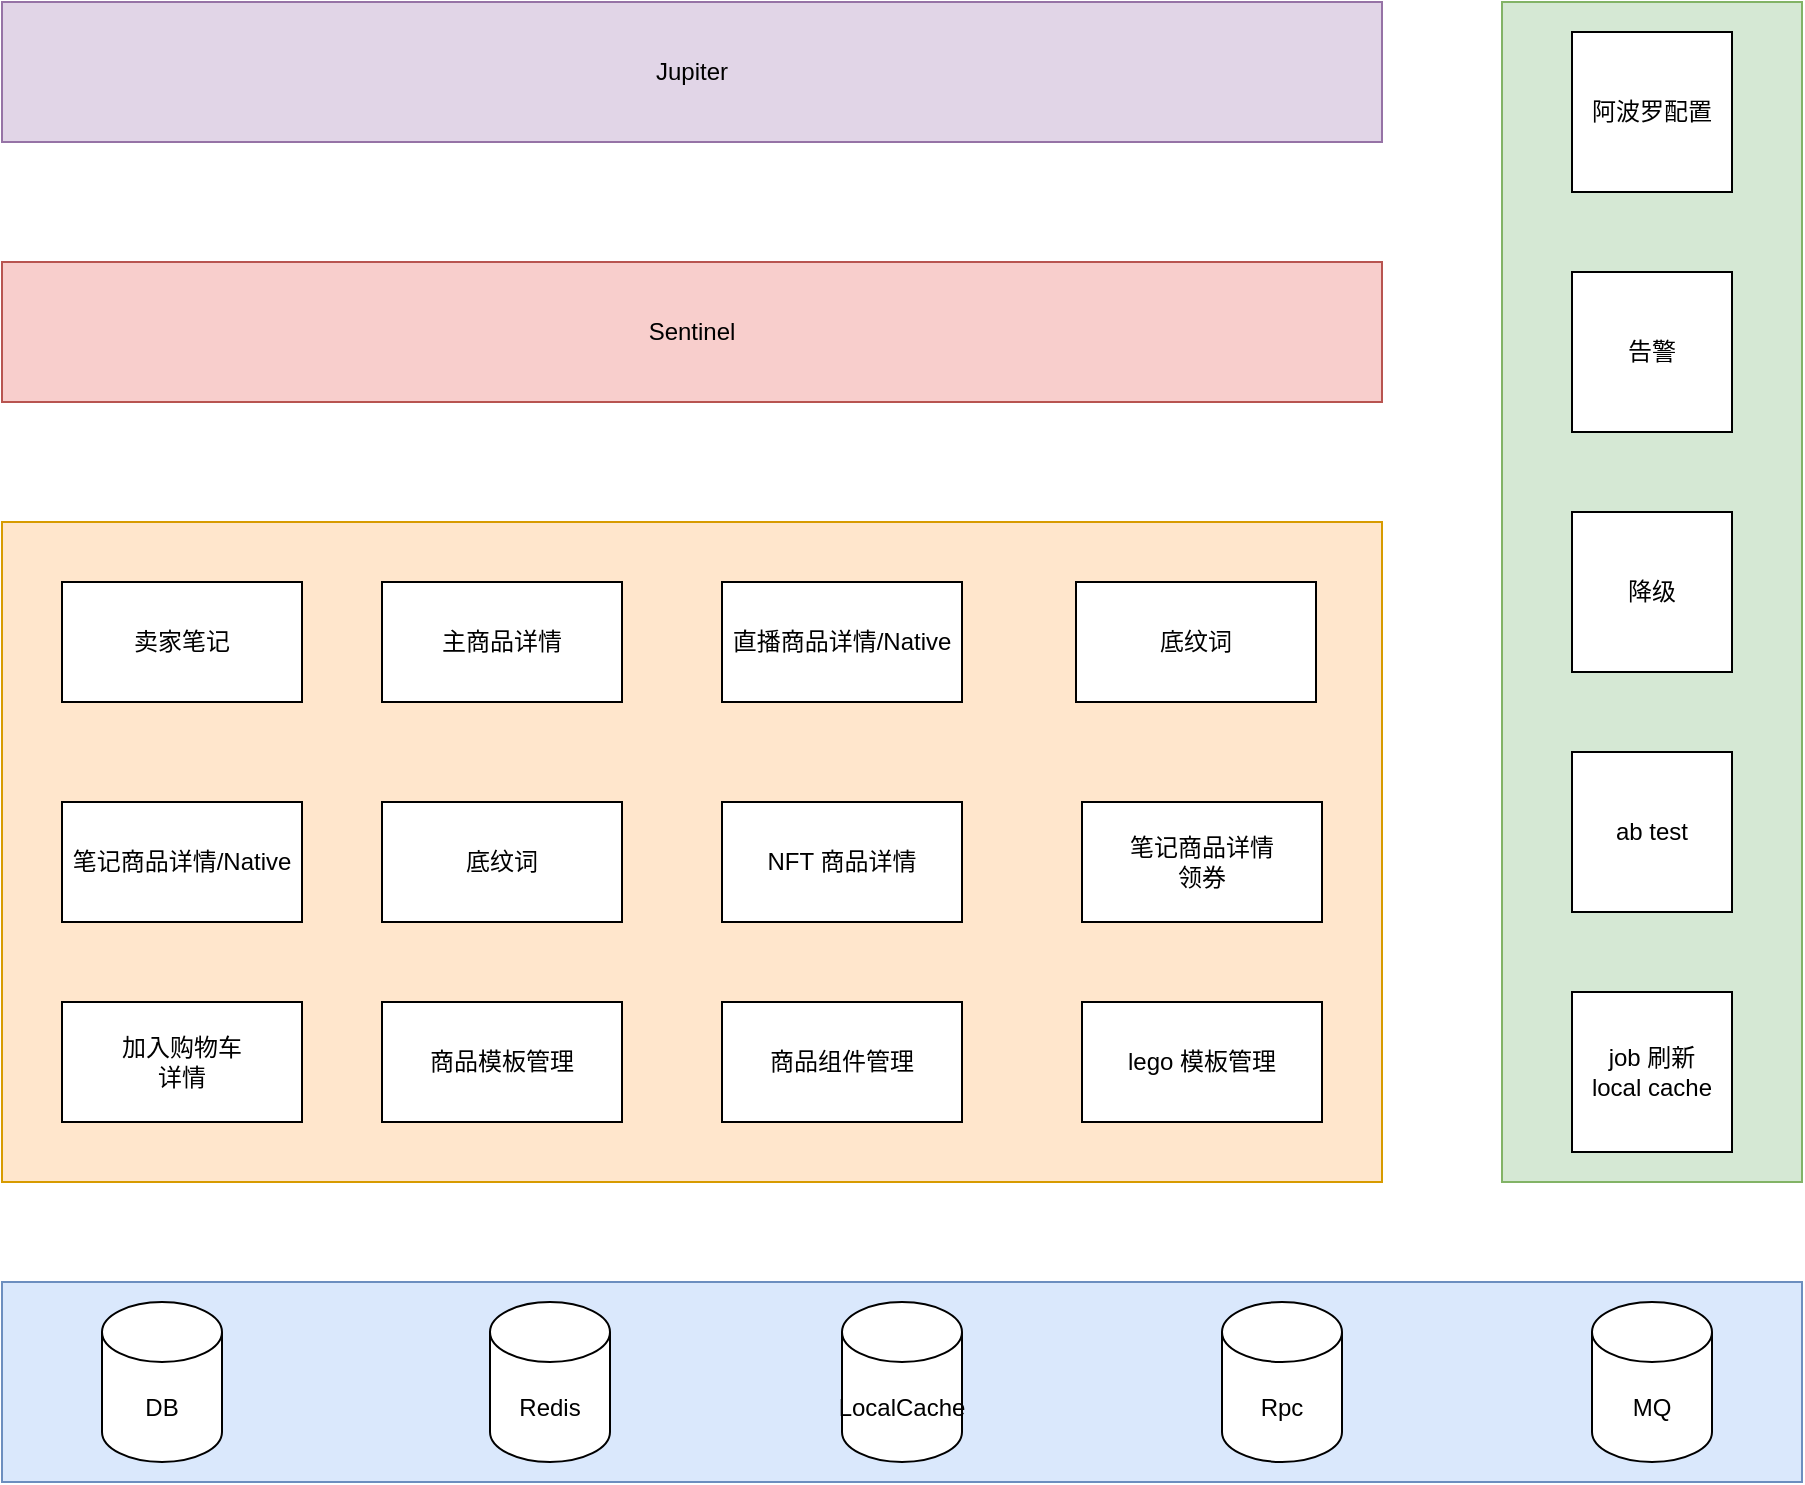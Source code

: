 <mxfile version="20.6.0" type="github"><diagram id="jMxdvuOTT5mubzCPgvYy" name="第 1 页"><mxGraphModel dx="1673" dy="896" grid="1" gridSize="10" guides="1" tooltips="1" connect="1" arrows="1" fold="1" page="1" pageScale="1" pageWidth="827" pageHeight="1169" math="0" shadow="0"><root><mxCell id="0"/><mxCell id="1" parent="0"/><mxCell id="2N2f7JUQtTN6OCUH74r--1" value="Jupiter" style="rounded=0;whiteSpace=wrap;html=1;fillColor=#e1d5e7;strokeColor=#9673a6;" vertex="1" parent="1"><mxGeometry x="170" y="460" width="690" height="70" as="geometry"/></mxCell><mxCell id="2N2f7JUQtTN6OCUH74r--3" value="Sentinel" style="rounded=0;whiteSpace=wrap;html=1;fillColor=#f8cecc;strokeColor=#b85450;" vertex="1" parent="1"><mxGeometry x="170" y="590" width="690" height="70" as="geometry"/></mxCell><mxCell id="2N2f7JUQtTN6OCUH74r--5" value="" style="rounded=0;whiteSpace=wrap;html=1;fillColor=#ffe6cc;strokeColor=#d79b00;" vertex="1" parent="1"><mxGeometry x="170" y="720" width="690" height="330" as="geometry"/></mxCell><mxCell id="2N2f7JUQtTN6OCUH74r--6" value="卖家笔记" style="rounded=0;whiteSpace=wrap;html=1;" vertex="1" parent="1"><mxGeometry x="200" y="750" width="120" height="60" as="geometry"/></mxCell><mxCell id="2N2f7JUQtTN6OCUH74r--7" value="主商品详情" style="rounded=0;whiteSpace=wrap;html=1;" vertex="1" parent="1"><mxGeometry x="360" y="750" width="120" height="60" as="geometry"/></mxCell><mxCell id="2N2f7JUQtTN6OCUH74r--8" value="直播商品详情/Native" style="rounded=0;whiteSpace=wrap;html=1;" vertex="1" parent="1"><mxGeometry x="530" y="750" width="120" height="60" as="geometry"/></mxCell><mxCell id="2N2f7JUQtTN6OCUH74r--9" value="笔记商品详情/Native" style="rounded=0;whiteSpace=wrap;html=1;" vertex="1" parent="1"><mxGeometry x="200" y="860" width="120" height="60" as="geometry"/></mxCell><mxCell id="2N2f7JUQtTN6OCUH74r--10" value="底纹词" style="rounded=0;whiteSpace=wrap;html=1;" vertex="1" parent="1"><mxGeometry x="360" y="860" width="120" height="60" as="geometry"/></mxCell><mxCell id="2N2f7JUQtTN6OCUH74r--11" value="底纹词" style="rounded=0;whiteSpace=wrap;html=1;" vertex="1" parent="1"><mxGeometry x="707" y="750" width="120" height="60" as="geometry"/></mxCell><mxCell id="2N2f7JUQtTN6OCUH74r--12" value="笔记商品详情&lt;br&gt;领券" style="rounded=0;whiteSpace=wrap;html=1;" vertex="1" parent="1"><mxGeometry x="710" y="860" width="120" height="60" as="geometry"/></mxCell><mxCell id="2N2f7JUQtTN6OCUH74r--14" value="加入购物车&lt;br&gt;详情" style="rounded=0;whiteSpace=wrap;html=1;" vertex="1" parent="1"><mxGeometry x="200" y="960" width="120" height="60" as="geometry"/></mxCell><mxCell id="2N2f7JUQtTN6OCUH74r--15" value="NFT 商品详情" style="rounded=0;whiteSpace=wrap;html=1;" vertex="1" parent="1"><mxGeometry x="530" y="860" width="120" height="60" as="geometry"/></mxCell><mxCell id="2N2f7JUQtTN6OCUH74r--18" value="商品模板管理" style="rounded=0;whiteSpace=wrap;html=1;" vertex="1" parent="1"><mxGeometry x="360" y="960" width="120" height="60" as="geometry"/></mxCell><mxCell id="2N2f7JUQtTN6OCUH74r--19" value="商品组件管理" style="rounded=0;whiteSpace=wrap;html=1;" vertex="1" parent="1"><mxGeometry x="530" y="960" width="120" height="60" as="geometry"/></mxCell><mxCell id="2N2f7JUQtTN6OCUH74r--20" value="lego 模板管理" style="rounded=0;whiteSpace=wrap;html=1;" vertex="1" parent="1"><mxGeometry x="710" y="960" width="120" height="60" as="geometry"/></mxCell><mxCell id="2N2f7JUQtTN6OCUH74r--21" value="" style="rounded=0;whiteSpace=wrap;html=1;fillColor=#dae8fc;strokeColor=#6c8ebf;" vertex="1" parent="1"><mxGeometry x="170" y="1100" width="900" height="100" as="geometry"/></mxCell><mxCell id="2N2f7JUQtTN6OCUH74r--22" value="DB" style="shape=cylinder3;whiteSpace=wrap;html=1;boundedLbl=1;backgroundOutline=1;size=15;" vertex="1" parent="1"><mxGeometry x="220" y="1110" width="60" height="80" as="geometry"/></mxCell><mxCell id="2N2f7JUQtTN6OCUH74r--24" value="Redis" style="shape=cylinder3;whiteSpace=wrap;html=1;boundedLbl=1;backgroundOutline=1;size=15;" vertex="1" parent="1"><mxGeometry x="414" y="1110" width="60" height="80" as="geometry"/></mxCell><mxCell id="2N2f7JUQtTN6OCUH74r--25" value="LocalCache" style="shape=cylinder3;whiteSpace=wrap;html=1;boundedLbl=1;backgroundOutline=1;size=15;" vertex="1" parent="1"><mxGeometry x="590" y="1110" width="60" height="80" as="geometry"/></mxCell><mxCell id="2N2f7JUQtTN6OCUH74r--26" value="Rpc" style="shape=cylinder3;whiteSpace=wrap;html=1;boundedLbl=1;backgroundOutline=1;size=15;" vertex="1" parent="1"><mxGeometry x="780" y="1110" width="60" height="80" as="geometry"/></mxCell><mxCell id="2N2f7JUQtTN6OCUH74r--27" value="" style="rounded=0;whiteSpace=wrap;html=1;fillColor=#d5e8d4;strokeColor=#82b366;" vertex="1" parent="1"><mxGeometry x="920" y="460" width="150" height="590" as="geometry"/></mxCell><mxCell id="2N2f7JUQtTN6OCUH74r--28" value="阿波罗配置" style="whiteSpace=wrap;html=1;aspect=fixed;" vertex="1" parent="1"><mxGeometry x="955" y="475" width="80" height="80" as="geometry"/></mxCell><mxCell id="2N2f7JUQtTN6OCUH74r--29" value="告警" style="whiteSpace=wrap;html=1;aspect=fixed;" vertex="1" parent="1"><mxGeometry x="955" y="595" width="80" height="80" as="geometry"/></mxCell><mxCell id="2N2f7JUQtTN6OCUH74r--32" value="MQ" style="shape=cylinder3;whiteSpace=wrap;html=1;boundedLbl=1;backgroundOutline=1;size=15;" vertex="1" parent="1"><mxGeometry x="965" y="1110" width="60" height="80" as="geometry"/></mxCell><mxCell id="2N2f7JUQtTN6OCUH74r--33" value="降级" style="whiteSpace=wrap;html=1;aspect=fixed;" vertex="1" parent="1"><mxGeometry x="955" y="715" width="80" height="80" as="geometry"/></mxCell><mxCell id="2N2f7JUQtTN6OCUH74r--34" value="ab test" style="whiteSpace=wrap;html=1;aspect=fixed;" vertex="1" parent="1"><mxGeometry x="955" y="835" width="80" height="80" as="geometry"/></mxCell><mxCell id="2N2f7JUQtTN6OCUH74r--35" value="job 刷新&lt;br&gt;local cache" style="whiteSpace=wrap;html=1;aspect=fixed;" vertex="1" parent="1"><mxGeometry x="955" y="955" width="80" height="80" as="geometry"/></mxCell></root></mxGraphModel></diagram></mxfile>
